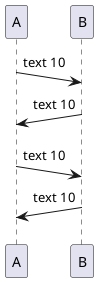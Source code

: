 @startuml
	A ->(10) B: text 10
	B ->(10) A: text 10
	A ->(10) B: text 10
	A (10)<- B: text 10
@enduml

@startuml
	A ->(40) B++: Rq
	B -->(20) A--: Rs
@enduml

@startuml
	!pragma teoz true
	A ->(50) C: Starts\nwhen 'B' sends
	& B ->(25) C: \nBut B's message\n arrives before A's
@enduml

@startuml
	!pragma teoz true
	S1 ->(30) S2: msg 1\n
	& S2 ->(30) S1: msg 2
	note left S1: msg\nS2 to S1
	& note right S2: msg\nS1 to S2
@enduml